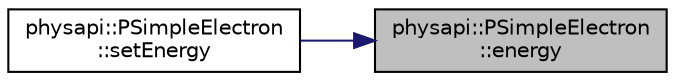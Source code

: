 digraph "physapi::PSimpleElectron::energy"
{
 // LATEX_PDF_SIZE
  edge [fontname="Helvetica",fontsize="10",labelfontname="Helvetica",labelfontsize="10"];
  node [fontname="Helvetica",fontsize="10",shape=record];
  rankdir="RL";
  Node1 [label="physapi::PSimpleElectron\l::energy",height=0.2,width=0.4,color="black", fillcolor="grey75", style="filled", fontcolor="black",tooltip="Get the electron's energy."];
  Node1 -> Node2 [dir="back",color="midnightblue",fontsize="10",style="solid"];
  Node2 [label="physapi::PSimpleElectron\l::setEnergy",height=0.2,width=0.4,color="black", fillcolor="white", style="filled",URL="$classphysapi_1_1_p_simple_electron.html#a7f563d2deab9ca8b36402bcee89a9825",tooltip="Set the electron's energy."];
}
